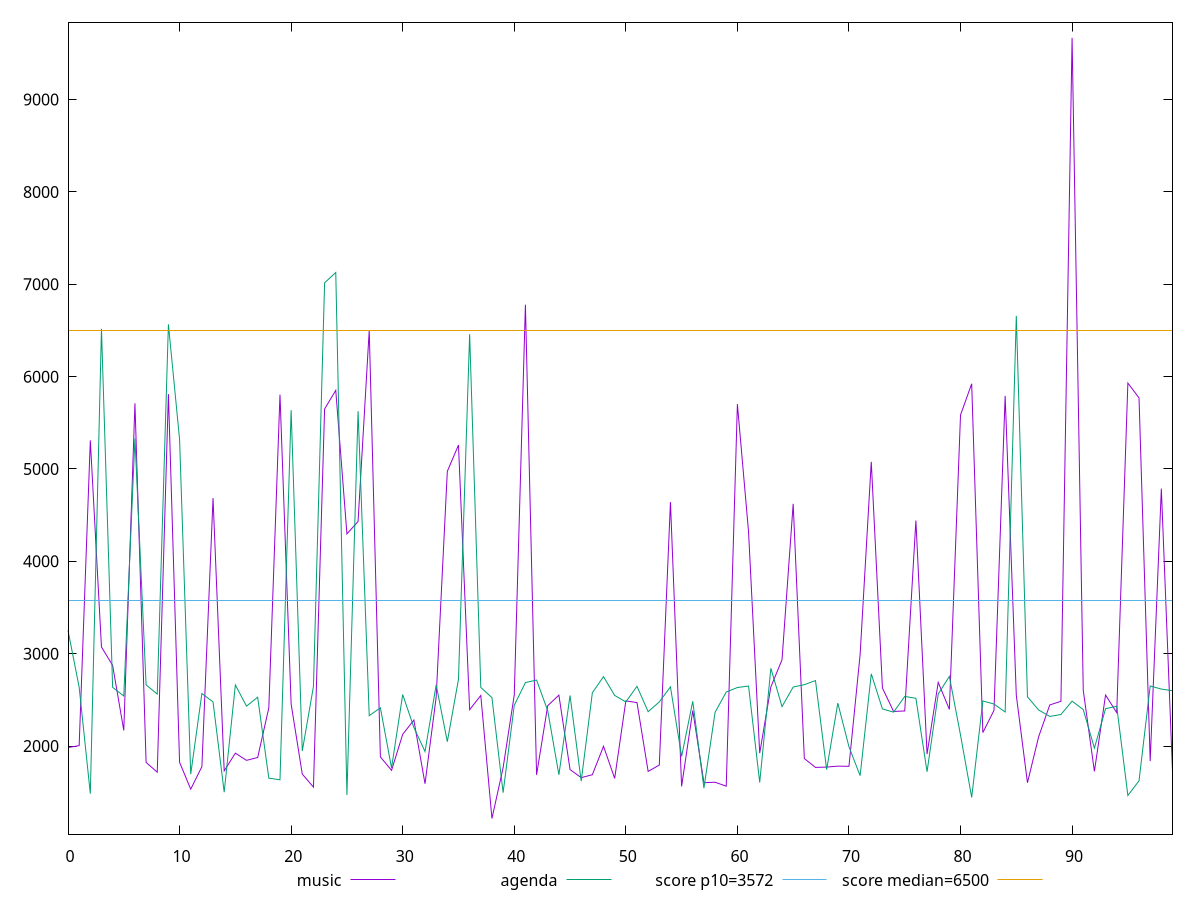 reset

$music <<EOF
0 1983.839
1 2004.3080000000002
2 5309.775000000001
3 3072.3450000000003
4 2873.1719999999996
5 2168.912
6 5711.727999999999
7 1822.732
8 1716.8905
9 5811.144
10 1824.018
11 1533.092
12 1776.5860000000002
13 4684.867
14 1731.2149999999997
15 1922.8819999999998
16 1845.0439999999999
17 1875.569
18 2413.852
19 5805.414999999998
20 2454.562
21 1696.2525
22 1555.3110000000001
23 5649.823
24 5851.796
25 4297.467
26 4431.852
27 6502.828000000001
28 1882.5720000000001
29 1736.7259999999999
30 2126.2145
31 2281.4700000000003
32 1591.596
33 2529.774
34 4974.743
35 5259.06
36 2393.3640000000005
37 2547.8599999999997
38 1215.082
39 1765.38
40 2552.9550000000004
41 6779.161999999999
42 1688.3159999999998
43 2437.036
44 2550.974
45 1745.508
46 1657.6150000000002
47 1689.4230000000002
48 1997.511
49 1649.6860000000001
50 2488.71
51 2470.6400000000003
52 1724.9850000000001
53 1794.342
54 4641.314
55 1563.243
56 2384.408
57 1602.7559999999999
58 1608.168
59 1564.986
60 5702.635
61 4319.359
62 1922.837
63 2640.082
64 2933.946000000001
65 4622.7339999999995
66 1864.4199999999998
67 1768.3775000000003
68 1772.241
69 1782.2839999999999
70 1780.342
71 2989.066
72 5077.834
73 2628.7079999999996
74 2374.4020000000005
75 2379.866
76 4441.687
77 1913.0620000000001
78 2689.022
79 2397.1830000000004
80 5585.008999999999
81 5922.877999999999
82 2145.6984999999995
83 2386.5654999999997
84 5791.902999999998
85 2548.7110000000002
86 1602.69
87 2099.2499999999995
88 2445.148
89 2484.022
90 9668.05
91 2603.9800000000005
92 1725.2625
93 2552.1440000000002
94 2361.742
95 5930.2609999999995
96 5769.713
97 1836.712
98 4787.096
99 1724.284
EOF

$agenda <<EOF
0 3252.886
1 2637.074
2 1483.5720000000001
3 6518.122999999998
4 2636.124
5 2541.4359999999997
6 5331.889999999999
7 2662.1279999999997
8 2562.932
9 6565.942999999998
10 5321.6359999999995
11 1695.312
12 2569.1510000000003
13 2477.848
14 1500.12
15 2661.2900000000004
16 2432.0919999999996
17 2528.6360000000004
18 1652.56
19 1634.2679999999996
20 5636.928
21 1946.1599999999999
22 2645.5640000000003
23 7016.267
24 7127.810000000001
25 1470.078
26 5626.663
27 2328.505
28 2413.726
29 1762.9100000000003
30 2557.2639999999997
31 2201.63
32 1940.2789999999995
33 2662.38
34 2046.8249999999998
35 2723.392
36 6459.857999999998
37 2634.5119999999997
38 2524.149
39 1495.296
40 2441.1319999999996
41 2687.2309999999998
42 2714.4782000000005
43 2382.082
44 1688.8575000000003
45 2547.2920000000004
46 1619.5259999999998
47 2577.318
48 2751.2259999999997
49 2548.126
50 2477.474
51 2646.715
52 2371.943
53 2477.4880000000003
54 2640.7650000000003
55 1887
56 2484.808
57 1544.433
58 2365.3960000000006
59 2584.6130000000003
60 2633.504
61 2649.4930000000004
62 1605.927
63 2842.075999999999
64 2427.0460000000003
65 2638.8140000000003
66 2664.4120000000003
67 2708.594
68 1744.193
69 2464.99
70 1992.5500000000002
71 1679.2984999999999
72 2781.754
73 2401.798
74 2367.002
75 2537.174
76 2517.1380000000004
77 1721.8225000000002
78 2563.6580000000004
79 2753.958
80 2118.405
81 1443.867
82 2488.0119999999997
83 2454.816
84 2368.762
85 6658.2919999999995
86 2533.298
87 2390.6279999999997
88 2320.6981
89 2341.442
90 2486.054
91 2394.6200000000003
92 1977.7045000000003
93 2404.308
94 2430.5559999999996
95 1464.5059999999999
96 1623.566
97 2650.4540000000006
98 2616.6220000000003
99 2598.8559999999998
EOF

set key outside below
set xrange [0:99]
set yrange [1046.0226400000001:9837.109359999999]
set trange [1046.0226400000001:9837.109359999999]
set terminal svg size 640, 520 enhanced background rgb 'white'
set output "reports/report_00028_2021-02-24T12-49-42.674Z/first-cpu-idle/comparison/line/0_vs_1.svg"

plot $music title "music" with line, \
     $agenda title "agenda" with line, \
     3572 title "score p10=3572", \
     6500 title "score median=6500"

reset
